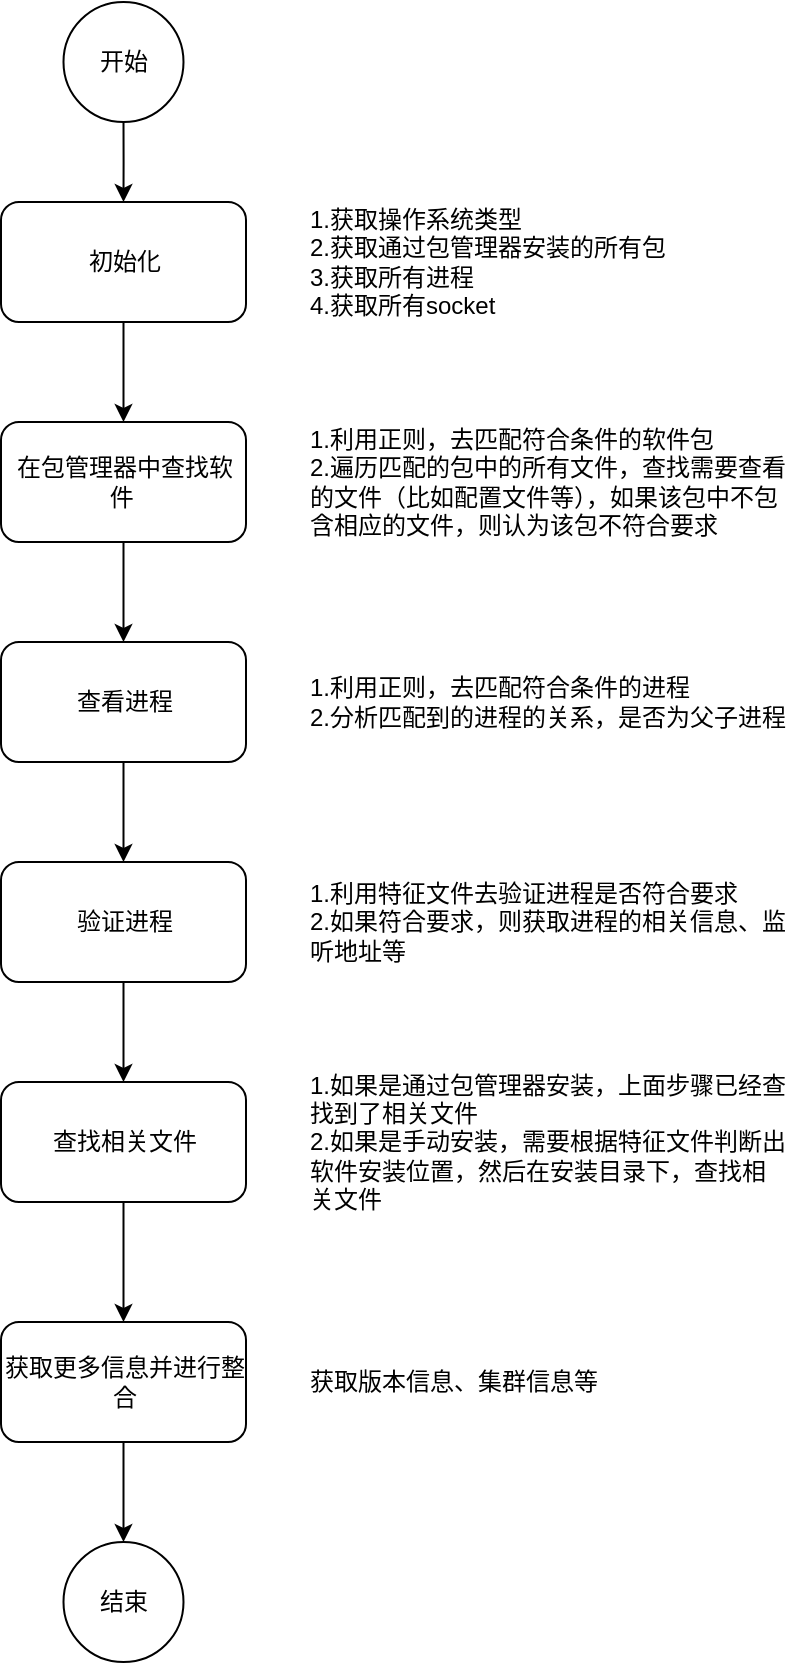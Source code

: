 <mxfile version="13.7.6" type="device"><diagram id="vooBYqvuHMfhxOvn0z7s" name="Page-1"><mxGraphModel dx="1673" dy="839" grid="1" gridSize="10" guides="1" tooltips="1" connect="1" arrows="1" fold="1" page="1" pageScale="1" pageWidth="827" pageHeight="1169" background="none" math="0" shadow="0"><root><mxCell id="0"/><mxCell id="1" parent="0"/><mxCell id="s0Ty-6AIl8J7Rf7kwjoz-24" value="" style="edgeStyle=orthogonalEdgeStyle;rounded=0;orthogonalLoop=1;jettySize=auto;html=1;" edge="1" parent="1" source="s0Ty-6AIl8J7Rf7kwjoz-1" target="s0Ty-6AIl8J7Rf7kwjoz-4"><mxGeometry relative="1" as="geometry"/></mxCell><mxCell id="s0Ty-6AIl8J7Rf7kwjoz-1" value="初始化" style="rounded=1;whiteSpace=wrap;html=1;" vertex="1" parent="1"><mxGeometry x="317.5" y="160" width="122.5" height="60" as="geometry"/></mxCell><mxCell id="s0Ty-6AIl8J7Rf7kwjoz-23" value="" style="edgeStyle=orthogonalEdgeStyle;rounded=0;orthogonalLoop=1;jettySize=auto;html=1;" edge="1" parent="1" source="s0Ty-6AIl8J7Rf7kwjoz-2" target="s0Ty-6AIl8J7Rf7kwjoz-1"><mxGeometry relative="1" as="geometry"/></mxCell><mxCell id="s0Ty-6AIl8J7Rf7kwjoz-2" value="开始" style="ellipse;whiteSpace=wrap;html=1;aspect=fixed;" vertex="1" parent="1"><mxGeometry x="348.75" y="60" width="60" height="60" as="geometry"/></mxCell><mxCell id="s0Ty-6AIl8J7Rf7kwjoz-25" value="" style="edgeStyle=orthogonalEdgeStyle;rounded=0;orthogonalLoop=1;jettySize=auto;html=1;" edge="1" parent="1" source="s0Ty-6AIl8J7Rf7kwjoz-4" target="s0Ty-6AIl8J7Rf7kwjoz-11"><mxGeometry relative="1" as="geometry"/></mxCell><mxCell id="s0Ty-6AIl8J7Rf7kwjoz-4" value="在包管理器中查找软件&amp;nbsp;" style="rounded=1;whiteSpace=wrap;html=1;" vertex="1" parent="1"><mxGeometry x="317.5" y="270" width="122.5" height="60" as="geometry"/></mxCell><mxCell id="s0Ty-6AIl8J7Rf7kwjoz-7" value="1.获取操作系统类型&lt;br&gt;2.获取通过包管理器安装的所有包&lt;br&gt;3.获取所有进程&lt;br&gt;4.获取所有socket" style="text;html=1;strokeColor=none;fillColor=none;align=left;verticalAlign=middle;whiteSpace=wrap;rounded=0;" vertex="1" parent="1"><mxGeometry x="470" y="130" width="200" height="120" as="geometry"/></mxCell><mxCell id="s0Ty-6AIl8J7Rf7kwjoz-9" value="1.利用正则，去匹配符合条件的软件包&lt;br&gt;2.遍历匹配的包中的所有文件，查找需要查看的文件（比如配置文件等），如果该包中不包含相应的文件，则认为该包不符合要求" style="text;html=1;strokeColor=none;fillColor=none;align=left;verticalAlign=middle;whiteSpace=wrap;rounded=0;" vertex="1" parent="1"><mxGeometry x="470" y="240" width="240" height="120" as="geometry"/></mxCell><mxCell id="s0Ty-6AIl8J7Rf7kwjoz-26" value="" style="edgeStyle=orthogonalEdgeStyle;rounded=0;orthogonalLoop=1;jettySize=auto;html=1;" edge="1" parent="1" source="s0Ty-6AIl8J7Rf7kwjoz-11" target="s0Ty-6AIl8J7Rf7kwjoz-13"><mxGeometry relative="1" as="geometry"/></mxCell><mxCell id="s0Ty-6AIl8J7Rf7kwjoz-11" value="查看进程" style="rounded=1;whiteSpace=wrap;html=1;" vertex="1" parent="1"><mxGeometry x="317.5" y="380" width="122.5" height="60" as="geometry"/></mxCell><mxCell id="s0Ty-6AIl8J7Rf7kwjoz-12" value="1.利用正则，去匹配符合条件的进程&lt;br&gt;2.分析匹配到的进程的关系，是否为父子进程" style="text;html=1;strokeColor=none;fillColor=none;align=left;verticalAlign=middle;whiteSpace=wrap;rounded=0;" vertex="1" parent="1"><mxGeometry x="470" y="350" width="240" height="120" as="geometry"/></mxCell><mxCell id="s0Ty-6AIl8J7Rf7kwjoz-27" value="" style="edgeStyle=orthogonalEdgeStyle;rounded=0;orthogonalLoop=1;jettySize=auto;html=1;" edge="1" parent="1" source="s0Ty-6AIl8J7Rf7kwjoz-13" target="s0Ty-6AIl8J7Rf7kwjoz-15"><mxGeometry relative="1" as="geometry"/></mxCell><mxCell id="s0Ty-6AIl8J7Rf7kwjoz-13" value="验证进程" style="rounded=1;whiteSpace=wrap;html=1;" vertex="1" parent="1"><mxGeometry x="317.5" y="490" width="122.5" height="60" as="geometry"/></mxCell><mxCell id="s0Ty-6AIl8J7Rf7kwjoz-14" value="1.利用特征文件去验证进程是否符合要求&lt;br&gt;2.如果符合要求，则获取进程的相关信息、监听地址等" style="text;html=1;strokeColor=none;fillColor=none;align=left;verticalAlign=middle;whiteSpace=wrap;rounded=0;" vertex="1" parent="1"><mxGeometry x="470" y="460" width="240" height="120" as="geometry"/></mxCell><mxCell id="s0Ty-6AIl8J7Rf7kwjoz-28" value="" style="edgeStyle=orthogonalEdgeStyle;rounded=0;orthogonalLoop=1;jettySize=auto;html=1;" edge="1" parent="1" source="s0Ty-6AIl8J7Rf7kwjoz-15" target="s0Ty-6AIl8J7Rf7kwjoz-17"><mxGeometry relative="1" as="geometry"/></mxCell><mxCell id="s0Ty-6AIl8J7Rf7kwjoz-15" value="查找相关文件" style="rounded=1;whiteSpace=wrap;html=1;" vertex="1" parent="1"><mxGeometry x="317.5" y="600" width="122.5" height="60" as="geometry"/></mxCell><mxCell id="s0Ty-6AIl8J7Rf7kwjoz-16" value="1.如果是通过包管理器安装，上面步骤已经查找到了相关文件&lt;br&gt;2.如果是手动安装，需要根据特征文件判断出软件安装位置，然后在安装目录下，查找相关文件" style="text;html=1;strokeColor=none;fillColor=none;align=left;verticalAlign=middle;whiteSpace=wrap;rounded=0;" vertex="1" parent="1"><mxGeometry x="470" y="570" width="240" height="120" as="geometry"/></mxCell><mxCell id="s0Ty-6AIl8J7Rf7kwjoz-29" value="" style="edgeStyle=orthogonalEdgeStyle;rounded=0;orthogonalLoop=1;jettySize=auto;html=1;" edge="1" parent="1" source="s0Ty-6AIl8J7Rf7kwjoz-17" target="s0Ty-6AIl8J7Rf7kwjoz-20"><mxGeometry relative="1" as="geometry"/></mxCell><mxCell id="s0Ty-6AIl8J7Rf7kwjoz-17" value="获取更多信息并进行整合" style="rounded=1;whiteSpace=wrap;html=1;" vertex="1" parent="1"><mxGeometry x="317.5" y="720" width="122.5" height="60" as="geometry"/></mxCell><mxCell id="s0Ty-6AIl8J7Rf7kwjoz-19" value="获取版本信息、集群信息等" style="text;html=1;strokeColor=none;fillColor=none;align=left;verticalAlign=middle;whiteSpace=wrap;rounded=0;" vertex="1" parent="1"><mxGeometry x="470" y="690" width="240" height="120" as="geometry"/></mxCell><mxCell id="s0Ty-6AIl8J7Rf7kwjoz-20" value="结束" style="ellipse;whiteSpace=wrap;html=1;aspect=fixed;" vertex="1" parent="1"><mxGeometry x="348.75" y="830" width="60" height="60" as="geometry"/></mxCell></root></mxGraphModel></diagram></mxfile>